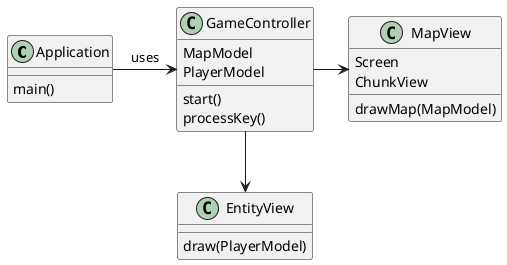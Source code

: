 @startuml
class Application{
  main()
}
class GameController{
  MapModel
  PlayerModel
  start()
  processKey()
}
class MapView{
  Screen
  ChunkView
  drawMap(MapModel)
}
class EntityView{
  draw(PlayerModel)
}
Application -> GameController : uses
GameController -> MapView
GameController --> EntityView
@enduml